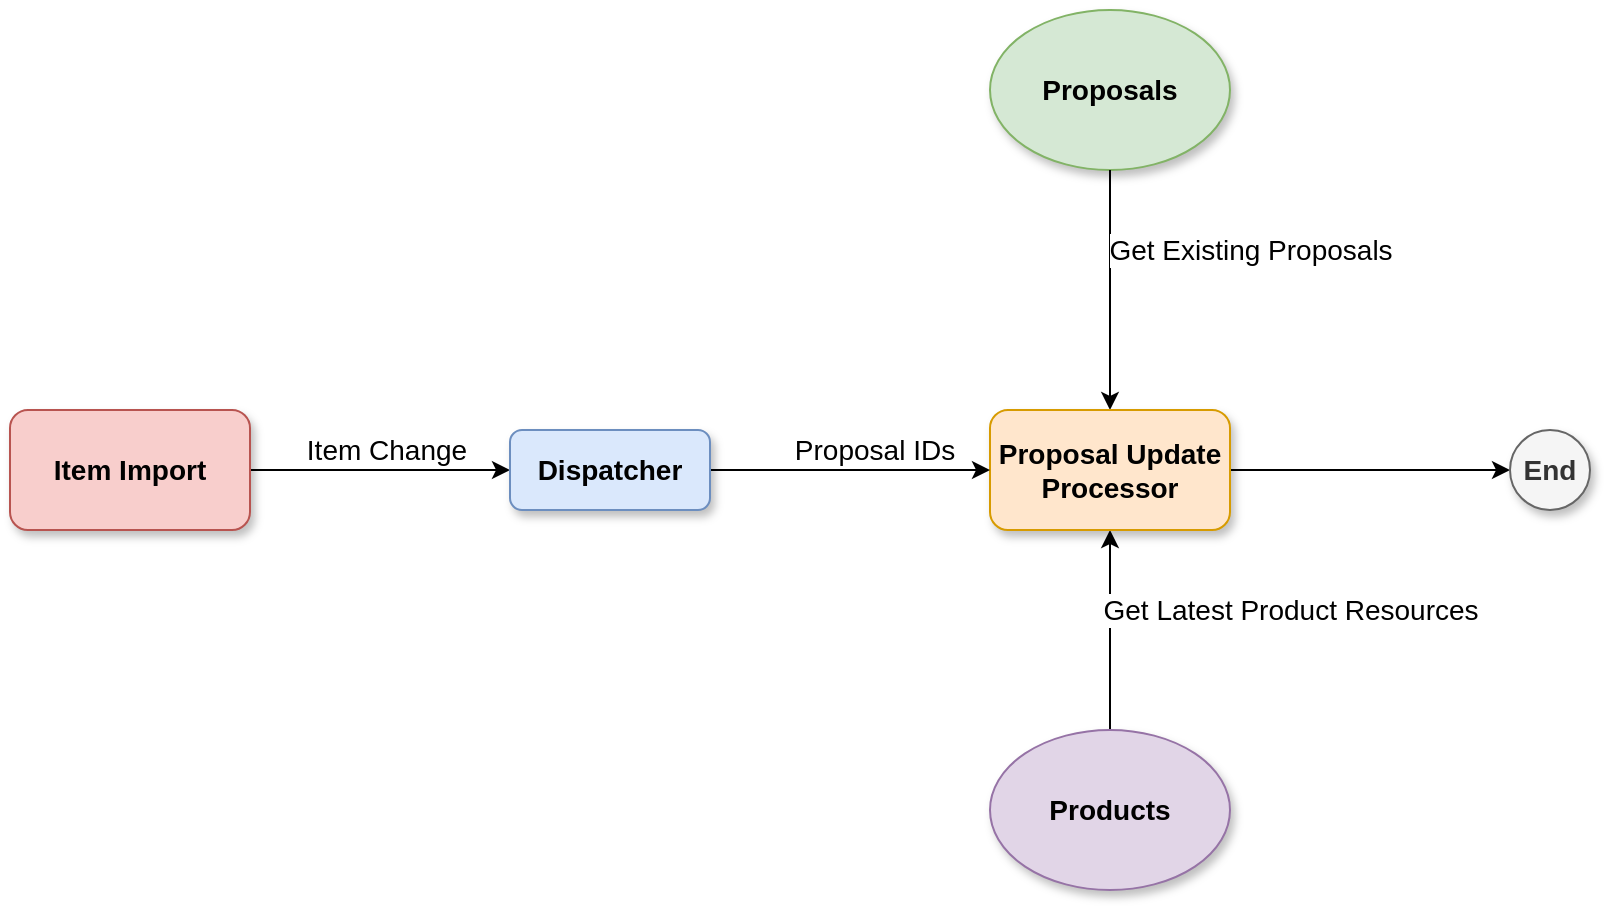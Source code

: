 <mxfile version="14.9.0" type="github">
  <diagram id="DQ5C5lG7SInc3p99U6VC" name="Page-1">
    <mxGraphModel dx="1422" dy="882" grid="1" gridSize="10" guides="1" tooltips="1" connect="1" arrows="1" fold="1" page="1" pageScale="1" pageWidth="827" pageHeight="1169" math="0" shadow="0">
      <root>
        <mxCell id="0" />
        <mxCell id="1" parent="0" />
        <mxCell id="K9nIsjoXFBJWTDQDrknV-18" value="&lt;b&gt;Proposals&lt;/b&gt;" style="ellipse;whiteSpace=wrap;html=1;fillColor=#d5e8d4;strokeColor=#82b366;shadow=1;sketch=0;fontFamily=Helvetica;verticalAlign=middle;fontSize=14;" parent="1" vertex="1">
          <mxGeometry x="509" y="20" width="120" height="80" as="geometry" />
        </mxCell>
        <mxCell id="K9nIsjoXFBJWTDQDrknV-50" style="edgeStyle=orthogonalEdgeStyle;rounded=0;jumpSize=6;orthogonalLoop=1;jettySize=auto;html=1;entryX=0.5;entryY=1;entryDx=0;entryDy=0;endArrow=classic;endFill=1;startSize=6;endSize=6;strokeColor=#000000;strokeWidth=1;shadow=0;sketch=0;fontFamily=Helvetica;verticalAlign=middle;fontSize=14;" parent="1" source="K9nIsjoXFBJWTDQDrknV-19" target="K9nIsjoXFBJWTDQDrknV-46" edge="1">
          <mxGeometry relative="1" as="geometry" />
        </mxCell>
        <mxCell id="K9nIsjoXFBJWTDQDrknV-51" value="Get Latest Product Resources" style="edgeLabel;html=1;align=center;verticalAlign=bottom;resizable=0;points=[];fontFamily=Helvetica;fontSize=14;labelBackgroundColor=#ffffff;" parent="K9nIsjoXFBJWTDQDrknV-50" vertex="1" connectable="0">
          <mxGeometry x="-0.3" relative="1" as="geometry">
            <mxPoint x="90" y="-15" as="offset" />
          </mxGeometry>
        </mxCell>
        <mxCell id="K9nIsjoXFBJWTDQDrknV-19" value="&lt;b&gt;Products&lt;/b&gt;" style="ellipse;whiteSpace=wrap;html=1;fillColor=#e1d5e7;strokeColor=#9673a6;shadow=1;sketch=0;fontFamily=Helvetica;verticalAlign=middle;fontSize=14;" parent="1" vertex="1">
          <mxGeometry x="509" y="380" width="120" height="80" as="geometry" />
        </mxCell>
        <mxCell id="K9nIsjoXFBJWTDQDrknV-20" value="" style="endArrow=classic;html=1;edgeStyle=orthogonalEdgeStyle;strokeWidth=1;startSize=6;endSize=6;jumpSize=6;rounded=0;endFill=1;entryX=0.5;entryY=0;entryDx=0;entryDy=0;shadow=0;sketch=0;fontFamily=Helvetica;verticalAlign=middle;fontSize=14;" parent="1" source="K9nIsjoXFBJWTDQDrknV-18" target="K9nIsjoXFBJWTDQDrknV-46" edge="1">
          <mxGeometry width="50" height="50" relative="1" as="geometry">
            <mxPoint x="269" y="220" as="sourcePoint" />
            <mxPoint x="569" y="280" as="targetPoint" />
          </mxGeometry>
        </mxCell>
        <mxCell id="K9nIsjoXFBJWTDQDrknV-21" value="Get Existing Proposals" style="edgeLabel;html=1;align=center;verticalAlign=bottom;resizable=0;points=[];fontFamily=Helvetica;fontSize=14;" parent="K9nIsjoXFBJWTDQDrknV-20" vertex="1" connectable="0">
          <mxGeometry x="-0.417" y="1" relative="1" as="geometry">
            <mxPoint x="69" y="15" as="offset" />
          </mxGeometry>
        </mxCell>
        <mxCell id="K9nIsjoXFBJWTDQDrknV-52" style="edgeStyle=orthogonalEdgeStyle;rounded=0;jumpSize=6;orthogonalLoop=1;jettySize=auto;html=1;endArrow=classic;endFill=1;startSize=6;endSize=6;strokeColor=#000000;strokeWidth=1;entryX=0;entryY=0.5;entryDx=0;entryDy=0;shadow=0;sketch=0;fontFamily=Helvetica;verticalAlign=middle;fontSize=14;" parent="1" source="K9nIsjoXFBJWTDQDrknV-46" target="K9nIsjoXFBJWTDQDrknV-54" edge="1">
          <mxGeometry relative="1" as="geometry">
            <mxPoint x="879" y="250" as="targetPoint" />
          </mxGeometry>
        </mxCell>
        <mxCell id="K9nIsjoXFBJWTDQDrknV-46" value="&lt;b&gt;Proposal Update Processor&lt;/b&gt;" style="rounded=1;whiteSpace=wrap;html=1;fillColor=#ffe6cc;strokeColor=#d79b00;shadow=1;sketch=0;fontFamily=Helvetica;verticalAlign=middle;fontSize=14;" parent="1" vertex="1">
          <mxGeometry x="509" y="220" width="120" height="60" as="geometry" />
        </mxCell>
        <mxCell id="K9nIsjoXFBJWTDQDrknV-48" style="edgeStyle=orthogonalEdgeStyle;jumpSize=6;orthogonalLoop=1;jettySize=auto;html=1;endArrow=classic;endFill=1;startSize=6;endSize=6;strokeColor=#000000;strokeWidth=1;rounded=0;shadow=0;sketch=0;fontFamily=Helvetica;verticalAlign=middle;fontSize=14;exitX=1;exitY=0.5;exitDx=0;exitDy=0;" parent="1" source="NvjrBZvOqRdjI3gPo90Y-1" target="K9nIsjoXFBJWTDQDrknV-46" edge="1">
          <mxGeometry relative="1" as="geometry">
            <mxPoint x="319" y="250" as="sourcePoint" />
          </mxGeometry>
        </mxCell>
        <mxCell id="K9nIsjoXFBJWTDQDrknV-58" value="Proposal IDs" style="edgeLabel;html=1;align=center;verticalAlign=bottom;resizable=0;points=[];fontSize=14;fontFamily=Helvetica;" parent="K9nIsjoXFBJWTDQDrknV-48" vertex="1" connectable="0">
          <mxGeometry x="-0.3" y="2" relative="1" as="geometry">
            <mxPoint x="33" y="2" as="offset" />
          </mxGeometry>
        </mxCell>
        <mxCell id="K9nIsjoXFBJWTDQDrknV-54" value="&lt;b&gt;End&lt;/b&gt;" style="ellipse;whiteSpace=wrap;html=1;aspect=fixed;fillColor=#f5f5f5;strokeColor=#666666;fontColor=#333333;shadow=1;sketch=0;fontFamily=Helvetica;verticalAlign=middle;fontSize=14;" parent="1" vertex="1">
          <mxGeometry x="769" y="230" width="40" height="40" as="geometry" />
        </mxCell>
        <mxCell id="K9nIsjoXFBJWTDQDrknV-56" style="edgeStyle=orthogonalEdgeStyle;rounded=0;sketch=0;jumpSize=6;orthogonalLoop=1;jettySize=auto;html=1;shadow=0;fontFamily=Helvetica;fontSize=14;endArrow=classic;endFill=1;startSize=6;endSize=6;strokeColor=#000000;strokeWidth=1;verticalAlign=middle;entryX=0;entryY=0.5;entryDx=0;entryDy=0;" parent="1" source="K9nIsjoXFBJWTDQDrknV-55" target="NvjrBZvOqRdjI3gPo90Y-1" edge="1">
          <mxGeometry relative="1" as="geometry">
            <mxPoint x="189" y="400" as="targetPoint" />
          </mxGeometry>
        </mxCell>
        <mxCell id="K9nIsjoXFBJWTDQDrknV-57" value="Item Change" style="edgeLabel;html=1;align=center;verticalAlign=bottom;resizable=0;points=[];fontSize=14;fontFamily=Helvetica;" parent="K9nIsjoXFBJWTDQDrknV-56" vertex="1" connectable="0">
          <mxGeometry x="-0.214" relative="1" as="geometry">
            <mxPoint x="17" as="offset" />
          </mxGeometry>
        </mxCell>
        <mxCell id="K9nIsjoXFBJWTDQDrknV-55" value="&lt;b&gt;Item Import&lt;/b&gt;" style="rounded=1;whiteSpace=wrap;html=1;shadow=1;labelBackgroundColor=none;sketch=0;fontFamily=Helvetica;fontSize=14;verticalAlign=middle;fillColor=#f8cecc;strokeColor=#b85450;glass=0;" parent="1" vertex="1">
          <mxGeometry x="19" y="220" width="120" height="60" as="geometry" />
        </mxCell>
        <mxCell id="NvjrBZvOqRdjI3gPo90Y-1" value="&lt;font style=&quot;font-size: 14px&quot;&gt;&lt;b&gt;Dispatcher&lt;/b&gt;&lt;/font&gt;" style="rounded=1;whiteSpace=wrap;html=1;shadow=1;glass=0;sketch=0;strokeColor=#6c8ebf;fillColor=#dae8fc;verticalAlign=middle;" vertex="1" parent="1">
          <mxGeometry x="269" y="230" width="100" height="40" as="geometry" />
        </mxCell>
      </root>
    </mxGraphModel>
  </diagram>
</mxfile>

